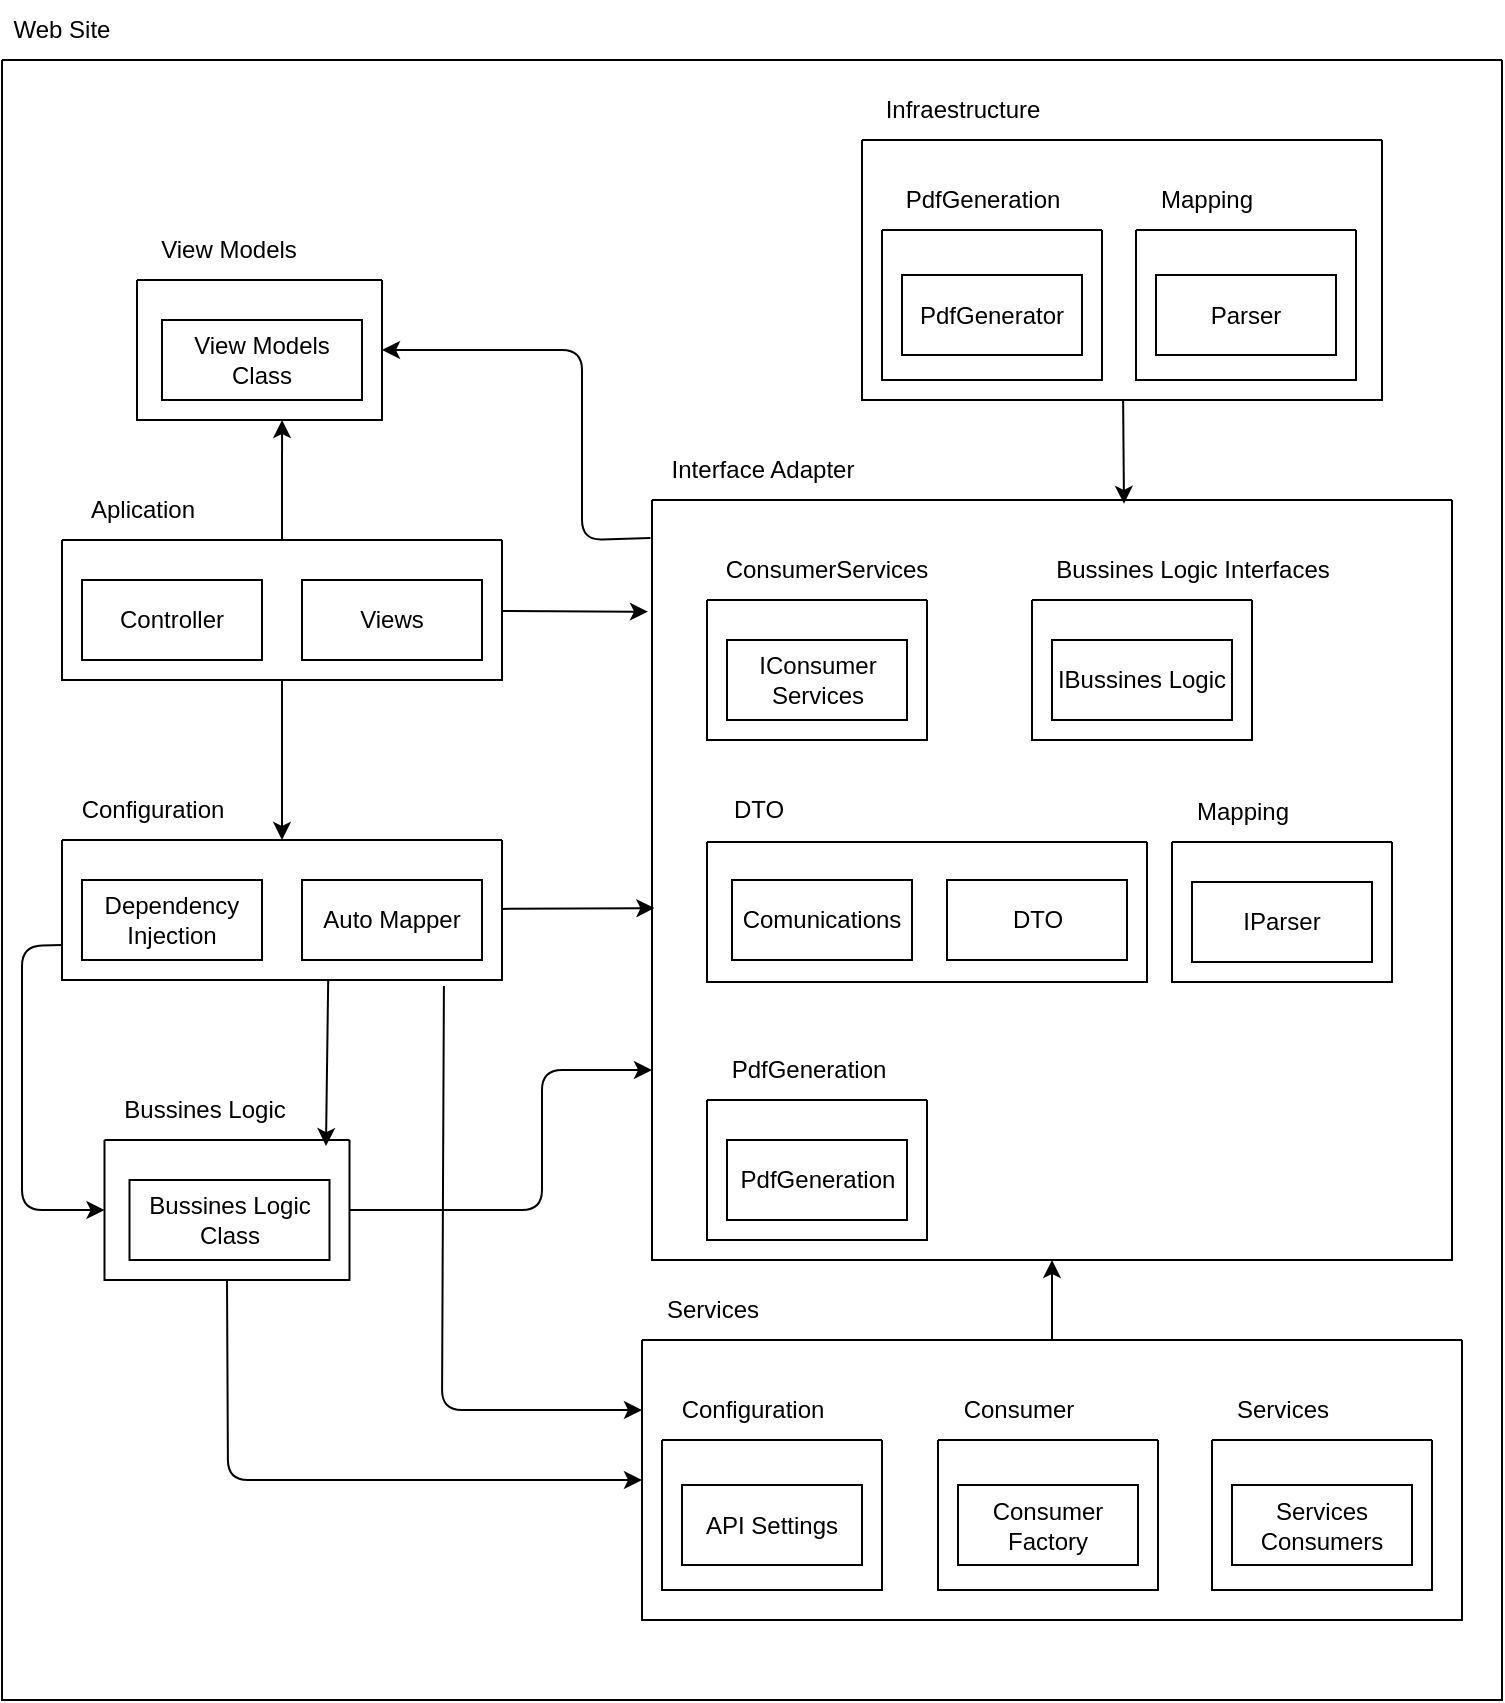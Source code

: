 <mxfile>
    <diagram id="3O0-Xh2WC5IiVglX6IXl" name="Página-1">
        <mxGraphModel dx="1838" dy="831" grid="1" gridSize="10" guides="1" tooltips="1" connect="1" arrows="1" fold="1" page="1" pageScale="1" pageWidth="827" pageHeight="1169" math="0" shadow="0">
            <root>
                <mxCell id="0"/>
                <mxCell id="1" parent="0"/>
                <mxCell id="5" value="" style="swimlane;startSize=0;" parent="1" vertex="1">
                    <mxGeometry x="20" y="50" width="750" height="820" as="geometry"/>
                </mxCell>
                <mxCell id="87" style="edgeStyle=none;html=1;entryX=0.5;entryY=0;entryDx=0;entryDy=0;" edge="1" parent="5" source="11" target="56">
                    <mxGeometry relative="1" as="geometry"/>
                </mxCell>
                <mxCell id="89" style="edgeStyle=none;html=1;entryX=-0.005;entryY=0.147;entryDx=0;entryDy=0;entryPerimeter=0;" edge="1" parent="5" source="11" target="15">
                    <mxGeometry relative="1" as="geometry"/>
                </mxCell>
                <mxCell id="11" value="" style="swimlane;startSize=0;" parent="5" vertex="1">
                    <mxGeometry x="30" y="240" width="220" height="70" as="geometry"/>
                </mxCell>
                <mxCell id="13" value="Controller" style="whiteSpace=wrap;html=1;" parent="11" vertex="1">
                    <mxGeometry x="10" y="20" width="90" height="40" as="geometry"/>
                </mxCell>
                <mxCell id="66" value="Views" style="whiteSpace=wrap;html=1;" vertex="1" parent="11">
                    <mxGeometry x="120" y="20" width="90" height="40" as="geometry"/>
                </mxCell>
                <mxCell id="12" value="Aplication" style="text;html=1;align=center;verticalAlign=middle;resizable=0;points=[];autosize=1;strokeColor=none;fillColor=none;" parent="5" vertex="1">
                    <mxGeometry x="30" y="210" width="80" height="30" as="geometry"/>
                </mxCell>
                <mxCell id="16" value="Interface Adapter" style="text;html=1;align=center;verticalAlign=middle;resizable=0;points=[];autosize=1;strokeColor=none;fillColor=none;" parent="5" vertex="1">
                    <mxGeometry x="325" y="190" width="110" height="30" as="geometry"/>
                </mxCell>
                <mxCell id="102" style="edgeStyle=none;html=1;exitX=-0.002;exitY=0.05;exitDx=0;exitDy=0;entryX=1;entryY=0.5;entryDx=0;entryDy=0;exitPerimeter=0;" edge="1" parent="5" source="15" target="85">
                    <mxGeometry relative="1" as="geometry">
                        <Array as="points">
                            <mxPoint x="290" y="240"/>
                            <mxPoint x="290" y="145"/>
                        </Array>
                    </mxGeometry>
                </mxCell>
                <mxCell id="15" value="" style="swimlane;startSize=0;" parent="5" vertex="1">
                    <mxGeometry x="325" y="220" width="400" height="380" as="geometry"/>
                </mxCell>
                <mxCell id="17" value="" style="swimlane;startSize=0;" parent="15" vertex="1">
                    <mxGeometry x="27.5" y="50" width="110" height="70" as="geometry"/>
                </mxCell>
                <mxCell id="19" value="IConsumer Services" style="whiteSpace=wrap;html=1;" parent="17" vertex="1">
                    <mxGeometry x="10" y="20" width="90" height="40" as="geometry"/>
                </mxCell>
                <mxCell id="18" value="ConsumerServices" style="text;html=1;align=center;verticalAlign=middle;resizable=0;points=[];autosize=1;strokeColor=none;fillColor=none;" parent="15" vertex="1">
                    <mxGeometry x="26.5" y="20" width="120" height="30" as="geometry"/>
                </mxCell>
                <mxCell id="20" value="" style="swimlane;startSize=0;" parent="15" vertex="1">
                    <mxGeometry x="260" y="171" width="110" height="70" as="geometry"/>
                </mxCell>
                <mxCell id="21" value="IParser" style="whiteSpace=wrap;html=1;" parent="20" vertex="1">
                    <mxGeometry x="10" y="20" width="90" height="40" as="geometry"/>
                </mxCell>
                <mxCell id="22" value="Mapping" style="text;html=1;align=center;verticalAlign=middle;resizable=0;points=[];autosize=1;strokeColor=none;fillColor=none;" parent="15" vertex="1">
                    <mxGeometry x="260" y="141" width="70" height="30" as="geometry"/>
                </mxCell>
                <mxCell id="23" value="" style="swimlane;startSize=0;" parent="15" vertex="1">
                    <mxGeometry x="27.5" y="171" width="220" height="70" as="geometry"/>
                </mxCell>
                <mxCell id="26" value="DTO" style="whiteSpace=wrap;html=1;" parent="23" vertex="1">
                    <mxGeometry x="120" y="19" width="90" height="40" as="geometry"/>
                </mxCell>
                <mxCell id="25" value="Comunications" style="whiteSpace=wrap;html=1;" parent="23" vertex="1">
                    <mxGeometry x="12.5" y="19" width="90" height="40" as="geometry"/>
                </mxCell>
                <mxCell id="24" value="DTO" style="text;html=1;align=center;verticalAlign=middle;resizable=0;points=[];autosize=1;strokeColor=none;fillColor=none;" parent="15" vertex="1">
                    <mxGeometry x="27.5" y="140" width="50" height="30" as="geometry"/>
                </mxCell>
                <mxCell id="50" value="" style="swimlane;startSize=0;" parent="15" vertex="1">
                    <mxGeometry x="190" y="50" width="110" height="70" as="geometry"/>
                </mxCell>
                <mxCell id="51" value="IBussines Logic" style="whiteSpace=wrap;html=1;" parent="50" vertex="1">
                    <mxGeometry x="10" y="20" width="90" height="40" as="geometry"/>
                </mxCell>
                <mxCell id="52" value="Bussines Logic Interfaces" style="text;html=1;align=center;verticalAlign=middle;resizable=0;points=[];autosize=1;strokeColor=none;fillColor=none;" parent="15" vertex="1">
                    <mxGeometry x="190" y="20" width="160" height="30" as="geometry"/>
                </mxCell>
                <mxCell id="53" value="" style="swimlane;startSize=0;" parent="15" vertex="1">
                    <mxGeometry x="27.5" y="300" width="110" height="70" as="geometry"/>
                </mxCell>
                <mxCell id="54" value="PdfGeneration" style="whiteSpace=wrap;html=1;" parent="53" vertex="1">
                    <mxGeometry x="10" y="20" width="90" height="40" as="geometry"/>
                </mxCell>
                <mxCell id="55" value="PdfGeneration" style="text;html=1;align=center;verticalAlign=middle;resizable=0;points=[];autosize=1;strokeColor=none;fillColor=none;" parent="15" vertex="1">
                    <mxGeometry x="27.5" y="270" width="100" height="30" as="geometry"/>
                </mxCell>
                <mxCell id="27" value="" style="swimlane;startSize=0;" parent="5" vertex="1">
                    <mxGeometry x="430" y="40" width="260" height="130" as="geometry"/>
                </mxCell>
                <mxCell id="30" value="PdfGeneration" style="text;html=1;align=center;verticalAlign=middle;resizable=0;points=[];autosize=1;strokeColor=none;fillColor=none;" parent="27" vertex="1">
                    <mxGeometry x="10" y="15" width="100" height="30" as="geometry"/>
                </mxCell>
                <mxCell id="35" value="" style="swimlane;startSize=0;" parent="27" vertex="1">
                    <mxGeometry x="137" y="45" width="110" height="75" as="geometry"/>
                </mxCell>
                <mxCell id="38" value="Parser" style="whiteSpace=wrap;html=1;" parent="35" vertex="1">
                    <mxGeometry x="10" y="22.5" width="90" height="40" as="geometry"/>
                </mxCell>
                <mxCell id="40" value="Mapping" style="text;html=1;align=center;verticalAlign=middle;resizable=0;points=[];autosize=1;strokeColor=none;fillColor=none;" parent="27" vertex="1">
                    <mxGeometry x="137" y="15" width="70" height="30" as="geometry"/>
                </mxCell>
                <mxCell id="67" value="" style="swimlane;startSize=0;" vertex="1" parent="27">
                    <mxGeometry x="10" y="45" width="110" height="75" as="geometry"/>
                </mxCell>
                <mxCell id="68" value="PdfGenerator" style="whiteSpace=wrap;html=1;" vertex="1" parent="67">
                    <mxGeometry x="10" y="22.5" width="90" height="40" as="geometry"/>
                </mxCell>
                <mxCell id="28" value="Infraestructure" style="text;html=1;align=center;verticalAlign=middle;resizable=0;points=[];autosize=1;strokeColor=none;fillColor=none;" parent="5" vertex="1">
                    <mxGeometry x="430" y="10" width="100" height="30" as="geometry"/>
                </mxCell>
                <mxCell id="45" value="Configuration" style="text;html=1;align=center;verticalAlign=middle;resizable=0;points=[];autosize=1;strokeColor=none;fillColor=none;" parent="5" vertex="1">
                    <mxGeometry x="30" y="360" width="90" height="30" as="geometry"/>
                </mxCell>
                <mxCell id="59" value="Bussines Logic" style="text;html=1;align=center;verticalAlign=middle;resizable=0;points=[];autosize=1;strokeColor=none;fillColor=none;" parent="5" vertex="1">
                    <mxGeometry x="51.25" y="510" width="100" height="30" as="geometry"/>
                </mxCell>
                <mxCell id="95" style="edgeStyle=none;html=1;exitX=0;exitY=0.75;exitDx=0;exitDy=0;entryX=0;entryY=0.5;entryDx=0;entryDy=0;" edge="1" parent="5" source="56" target="69">
                    <mxGeometry relative="1" as="geometry">
                        <Array as="points">
                            <mxPoint x="10" y="443"/>
                            <mxPoint x="10" y="575"/>
                        </Array>
                    </mxGeometry>
                </mxCell>
                <mxCell id="99" style="edgeStyle=none;html=1;exitX=0.868;exitY=1.043;exitDx=0;exitDy=0;entryX=0;entryY=0.25;entryDx=0;entryDy=0;exitPerimeter=0;" edge="1" parent="5" source="56" target="73">
                    <mxGeometry relative="1" as="geometry">
                        <Array as="points">
                            <mxPoint x="220" y="675"/>
                        </Array>
                    </mxGeometry>
                </mxCell>
                <mxCell id="56" value="" style="swimlane;startSize=0;" parent="5" vertex="1">
                    <mxGeometry x="30" y="390" width="220" height="70" as="geometry"/>
                </mxCell>
                <mxCell id="58" value="Dependency Injection" style="whiteSpace=wrap;html=1;" parent="56" vertex="1">
                    <mxGeometry x="10" y="20" width="90" height="40" as="geometry"/>
                </mxCell>
                <mxCell id="57" value="Auto Mapper" style="whiteSpace=wrap;html=1;" parent="56" vertex="1">
                    <mxGeometry x="120" y="20" width="90" height="40" as="geometry"/>
                </mxCell>
                <mxCell id="93" style="edgeStyle=none;html=1;exitX=0.5;exitY=1;exitDx=0;exitDy=0;entryX=0;entryY=0.5;entryDx=0;entryDy=0;" edge="1" parent="5" source="69" target="73">
                    <mxGeometry relative="1" as="geometry">
                        <Array as="points">
                            <mxPoint x="113" y="710"/>
                        </Array>
                    </mxGeometry>
                </mxCell>
                <mxCell id="94" style="edgeStyle=none;html=1;entryX=0;entryY=0.75;entryDx=0;entryDy=0;" edge="1" parent="5" source="69" target="15">
                    <mxGeometry relative="1" as="geometry">
                        <Array as="points">
                            <mxPoint x="270" y="575"/>
                            <mxPoint x="270" y="505"/>
                        </Array>
                    </mxGeometry>
                </mxCell>
                <mxCell id="69" value="" style="swimlane;startSize=0;" vertex="1" parent="5">
                    <mxGeometry x="51.25" y="540" width="122.5" height="70" as="geometry"/>
                </mxCell>
                <mxCell id="71" value="Bussines Logic Class" style="whiteSpace=wrap;html=1;" vertex="1" parent="69">
                    <mxGeometry x="12.5" y="20" width="100" height="40" as="geometry"/>
                </mxCell>
                <mxCell id="103" style="edgeStyle=none;html=1;exitX=0.5;exitY=0;exitDx=0;exitDy=0;entryX=0.5;entryY=1;entryDx=0;entryDy=0;" edge="1" parent="5" source="73" target="15">
                    <mxGeometry relative="1" as="geometry"/>
                </mxCell>
                <mxCell id="73" value="" style="swimlane;startSize=0;" vertex="1" parent="5">
                    <mxGeometry x="320" y="640" width="410" height="140" as="geometry"/>
                </mxCell>
                <mxCell id="74" value="Configuration" style="text;html=1;align=center;verticalAlign=middle;resizable=0;points=[];autosize=1;strokeColor=none;fillColor=none;" vertex="1" parent="73">
                    <mxGeometry x="10" y="20" width="90" height="30" as="geometry"/>
                </mxCell>
                <mxCell id="75" value="" style="swimlane;startSize=0;" vertex="1" parent="73">
                    <mxGeometry x="148" y="50" width="110" height="75" as="geometry"/>
                </mxCell>
                <mxCell id="76" value="Consumer Factory" style="whiteSpace=wrap;html=1;" vertex="1" parent="75">
                    <mxGeometry x="10" y="22.5" width="90" height="40" as="geometry"/>
                </mxCell>
                <mxCell id="77" value="Consumer" style="text;html=1;align=center;verticalAlign=middle;resizable=0;points=[];autosize=1;strokeColor=none;fillColor=none;" vertex="1" parent="73">
                    <mxGeometry x="148" y="20" width="80" height="30" as="geometry"/>
                </mxCell>
                <mxCell id="78" value="" style="swimlane;startSize=0;" vertex="1" parent="73">
                    <mxGeometry x="10" y="50" width="110" height="75" as="geometry"/>
                </mxCell>
                <mxCell id="79" value="API Settings" style="whiteSpace=wrap;html=1;" vertex="1" parent="78">
                    <mxGeometry x="10" y="22.5" width="90" height="40" as="geometry"/>
                </mxCell>
                <mxCell id="81" value="" style="swimlane;startSize=0;" vertex="1" parent="73">
                    <mxGeometry x="285" y="50" width="110" height="75" as="geometry"/>
                </mxCell>
                <mxCell id="82" value="Services Consumers" style="whiteSpace=wrap;html=1;" vertex="1" parent="81">
                    <mxGeometry x="10" y="22.5" width="90" height="40" as="geometry"/>
                </mxCell>
                <mxCell id="83" value="Services" style="text;html=1;align=center;verticalAlign=middle;resizable=0;points=[];autosize=1;strokeColor=none;fillColor=none;" vertex="1" parent="73">
                    <mxGeometry x="285" y="20" width="70" height="30" as="geometry"/>
                </mxCell>
                <mxCell id="80" value="Services" style="text;html=1;align=center;verticalAlign=middle;resizable=0;points=[];autosize=1;strokeColor=none;fillColor=none;" vertex="1" parent="5">
                    <mxGeometry x="320" y="610" width="70" height="30" as="geometry"/>
                </mxCell>
                <mxCell id="84" value="View Models" style="text;html=1;align=center;verticalAlign=middle;resizable=0;points=[];autosize=1;strokeColor=none;fillColor=none;" vertex="1" parent="5">
                    <mxGeometry x="67.5" y="80" width="90" height="30" as="geometry"/>
                </mxCell>
                <mxCell id="85" value="" style="swimlane;startSize=0;" vertex="1" parent="5">
                    <mxGeometry x="67.5" y="110" width="122.5" height="70" as="geometry"/>
                </mxCell>
                <mxCell id="86" value="View Models Class" style="whiteSpace=wrap;html=1;" vertex="1" parent="85">
                    <mxGeometry x="12.5" y="20" width="100" height="40" as="geometry"/>
                </mxCell>
                <mxCell id="90" style="edgeStyle=none;html=1;entryX=0.592;entryY=1;entryDx=0;entryDy=0;entryPerimeter=0;" edge="1" parent="5" source="11" target="85">
                    <mxGeometry relative="1" as="geometry"/>
                </mxCell>
                <mxCell id="98" style="edgeStyle=none;html=1;entryX=0.003;entryY=0.537;entryDx=0;entryDy=0;entryPerimeter=0;" edge="1" parent="5" source="56" target="15">
                    <mxGeometry relative="1" as="geometry"/>
                </mxCell>
                <mxCell id="100" style="edgeStyle=none;html=1;entryX=0.904;entryY=0.043;entryDx=0;entryDy=0;entryPerimeter=0;exitX=0.605;exitY=1;exitDx=0;exitDy=0;exitPerimeter=0;" edge="1" parent="5" source="56" target="69">
                    <mxGeometry relative="1" as="geometry"/>
                </mxCell>
                <mxCell id="101" style="edgeStyle=none;html=1;entryX=0.59;entryY=0.005;entryDx=0;entryDy=0;entryPerimeter=0;" edge="1" parent="5" source="27" target="15">
                    <mxGeometry relative="1" as="geometry"/>
                </mxCell>
                <mxCell id="6" value="Web Site" style="text;html=1;align=center;verticalAlign=middle;whiteSpace=wrap;rounded=0;" parent="1" vertex="1">
                    <mxGeometry x="20" y="20" width="60" height="30" as="geometry"/>
                </mxCell>
            </root>
        </mxGraphModel>
    </diagram>
</mxfile>
